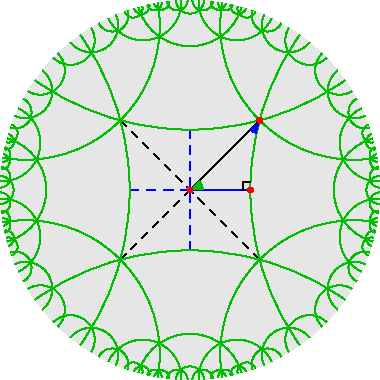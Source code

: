 settings.tex="pdflatex";

texpreamble("\usepackage{amsmath}
\usepackage{amsthm,amssymb}
\usepackage{mathpazo}
\usepackage[svgnames]{xcolor}
");
import graph;

size(190);

path c=unitcircle;

pair cent(pair p, pair q){
	real A[][]={{p.x,p.y},{q.x,q.y}};
	real[] b={p.x^2+p.y^2+1,q.x^2+q.y^2+1};
	real[] c=0.5*solve(A,b);
	return (c[0],c[1]);
	}

real rad(pair p, pair q){
	real l=dot(cent(p,q),cent(p,q));
	return sqrt(l-1);
	}
	
void bigcircs(pair p, pair q, pen pen){
	pair C=cent(p,q);
	real r=rad(p,q);
	path ccc=scale(r)*unitcircle;
	draw(shift(C)*ccc,pen);
	draw(shift(I*C)*ccc,pen);
	draw(shift(-C)*ccc,pen);
	draw(shift(-I*C)*ccc,pen);
	}
	

void bigcircs2(pair p, pair q, pen pen){
	pair C=cent(p,q);
	real r=rad(p,q);
	path ccc=scale(r)*unitcircle;
	draw(shift(C)*ccc,pen);
	draw(shift(I*C)*ccc,pen);
	draw(shift(-C)*ccc,pen);
	draw(shift(-I*C)*ccc,pen);
	draw(shift(C*expi(pi/4))*ccc,pen);
	draw(shift(I*C*expi(pi/4))*ccc,pen);
	draw(shift(-C*expi(pi/4))*ccc,pen);
	draw(shift(-I*C*expi(pi/4))*ccc,pen);
	}
	
void circ(pair p, pair q, pen pen){
	real paral=p.x*q.y-p.y*q.x;
	if(paral==0){draw(p--q);}
	else{
	draw(arc(cent(p,q),rad(p,q),min(degrees(p-cent(p,q)),degrees(q-cent(p,q))),max(degrees(p-cent(p,q)),degrees(q-cent(p,q))),CCW), pen);
	}
	}
	
void extcirc(pair p, pair q, pen pen){
	real paral=p.x*q.y-p.y*q.x;
	if(paral==0){draw(unit(p)--(-unit(p))); draw(unit(q)--(-unit(q)));}
	else{
	picture pic;
	draw(pic,shift(cent(p,q))*scale(rad(p,q))*unitcircle,pen);
	clip(pic,unitcircle);
	add(pic);
	}
	}

fill(c,0.2grey+0.8white);

pair O=(0,0);
real p=sqrt(5-2*sqrt(6));
real q=sqrt(2-sqrt(3));
pair P=p*dir(0);
pair Q=q*dir(45);

extcirc(Q,conj(Q),heavygreen);
extcirc(Q,-conj(Q),heavygreen);
extcirc(-Q,conj(Q),heavygreen);
//draw(arc(cent(-P,-conj(Q)),-Q,-conj(Q)),heavygreen);
extcirc(-P,-conj(Q),heavygreen);


pair f(pair z){return (-2*P-(1+P^2)*z)/(-2*P*z-1-P^2);}
pair g(pair z){return (-2*I*P-(1+P^2)*z)/(2*I*P*z-1-P^2);}

real th=60;

pair T(pair al, pair z){return (al-z)/(conj(al)*z-1);}
pair Tinv(pair al, pair z){return (al+z)/(conj(al)*z+1);}
pair R(pair z){return rotate(th,(0,0))*z;}
pair Ral(pair al, pair z){return Tinv(al,R(T(al,z)));}


draw(P--(0,0)--Q);
draw(O--(-P),blue+dashed);
draw(p*dir(270)--p*dir(90),blue+dashed);

draw((0,0)--P,blue);
draw(Q--(0,0));
draw(-Q--(0,0),dashed);
draw(-conj(Q)--conj(Q),dashed);

pair Q1=f(Q);
pair cQ1=f(conj(Q));
pair Q2=Ral(Q,Q1);
pair cQ2=Ral(Q,cQ1);
pair Q3=Ral(Q,Q2);
pair cQ3=Ral(Q,cQ2);
pair Q4=Ral(Q,Q3);
pair cQ4=Ral(Q,cQ3);




pair R1=f(f(conj(Q)));
pair cR1=conj(R1);
pair R2=Ral(f(Q),R1);
pair cR2=Ral(f(Q),cR1);
pair R3=Ral(f(Q),R2);
pair cR3=Ral(f(Q),cR2);
pair R4=Ral(f(Q),R3);
pair cR4=Ral(f(Q),cR3);


bigcircs(Q,conj(Q),heavygreen);
bigcircs(Q,Q1,heavygreen);
bigcircs(cQ1,Q1,heavygreen);
bigcircs(Q1,cQ2,heavygreen);
bigcircs(cQ2,Q2,heavygreen);
bigcircs(Q2,cQ3,heavygreen);
bigcircs(cQ3,Q3,heavygreen);
bigcircs(Q3,cQ4,heavygreen);
bigcircs(cQ4,Q4,heavygreen);
bigcircs(R1,cR1,heavygreen);
bigcircs(cR1,R2,heavygreen);
bigcircs(R2,cR2,heavygreen);
bigcircs(cR2,R3,heavygreen);
bigcircs(R3,cR3,heavygreen);
bigcircs(cR3,R4,heavygreen);
bigcircs(R4,cR4,heavygreen);

bigcircs(R1,conj(R2),heavygreen);
bigcircs(conj(R2),conj(cR2),heavygreen);
bigcircs(conj(cR2),conj(R3),heavygreen);
bigcircs(conj(R3),conj(cR3),heavygreen);
bigcircs(conj(cR3),conj(R4),heavygreen);
bigcircs(conj(R4),conj(cR4),heavygreen);

fill(arc(O,0.07,0,45)--(0,0)--cycle,heavygreen);
fill(arc(Q,0.07,225,256)--Q--cycle,blue);
draw(P+0.04dir(180)--P+0.04dir(180)+0.04dir(90)--P+0.04dir(90));


dot(P,red);
dot(Q,red);
dot((0,0),red);

clip(c);